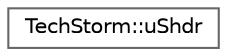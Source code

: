 digraph "Graphical Class Hierarchy"
{
 // LATEX_PDF_SIZE
  bgcolor="transparent";
  edge [fontname=Helvetica,fontsize=10,labelfontname=Helvetica,labelfontsize=10];
  node [fontname=Helvetica,fontsize=10,shape=box,height=0.2,width=0.4];
  rankdir="LR";
  Node0 [id="Node000000",label="TechStorm::uShdr",height=0.2,width=0.4,color="grey40", fillcolor="white", style="filled",URL="$class_tech_storm_1_1u_shdr.html",tooltip=" "];
}
